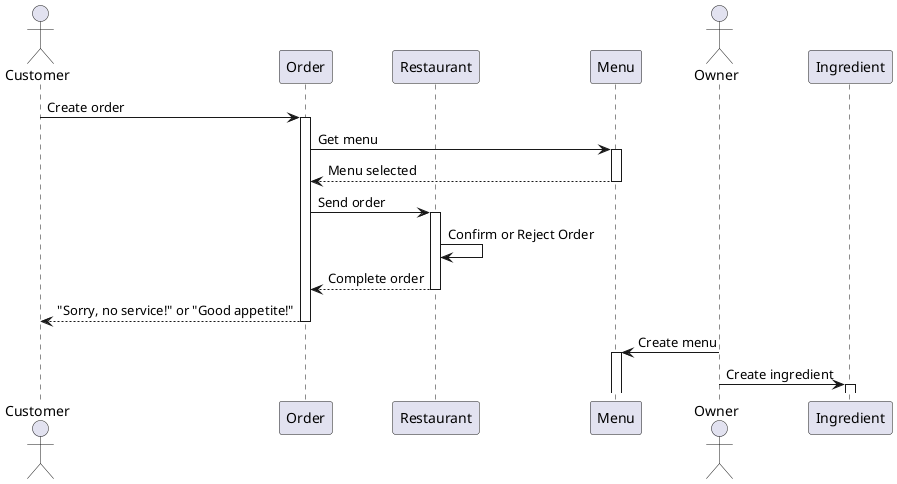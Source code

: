@startuml

actor Customer
participant "Order" as O
participant "Restaurant" as R

participant "Menu" as M
actor Owner
participant "Ingredient" as I

Customer -> O : Create order
activate O
O->M : Get menu
activate M
M-->O : Menu selected
deactivate M

O -> R : Send order
activate R
R -> R : Confirm or Reject Order
R --> O : Complete order
deactivate R
O-->Customer : "Sorry, no service!" or "Good appetite!"
deactivate O

Owner -> M : Create menu
activate M

Owner -> I : Create ingredient
activate I





@enduml
